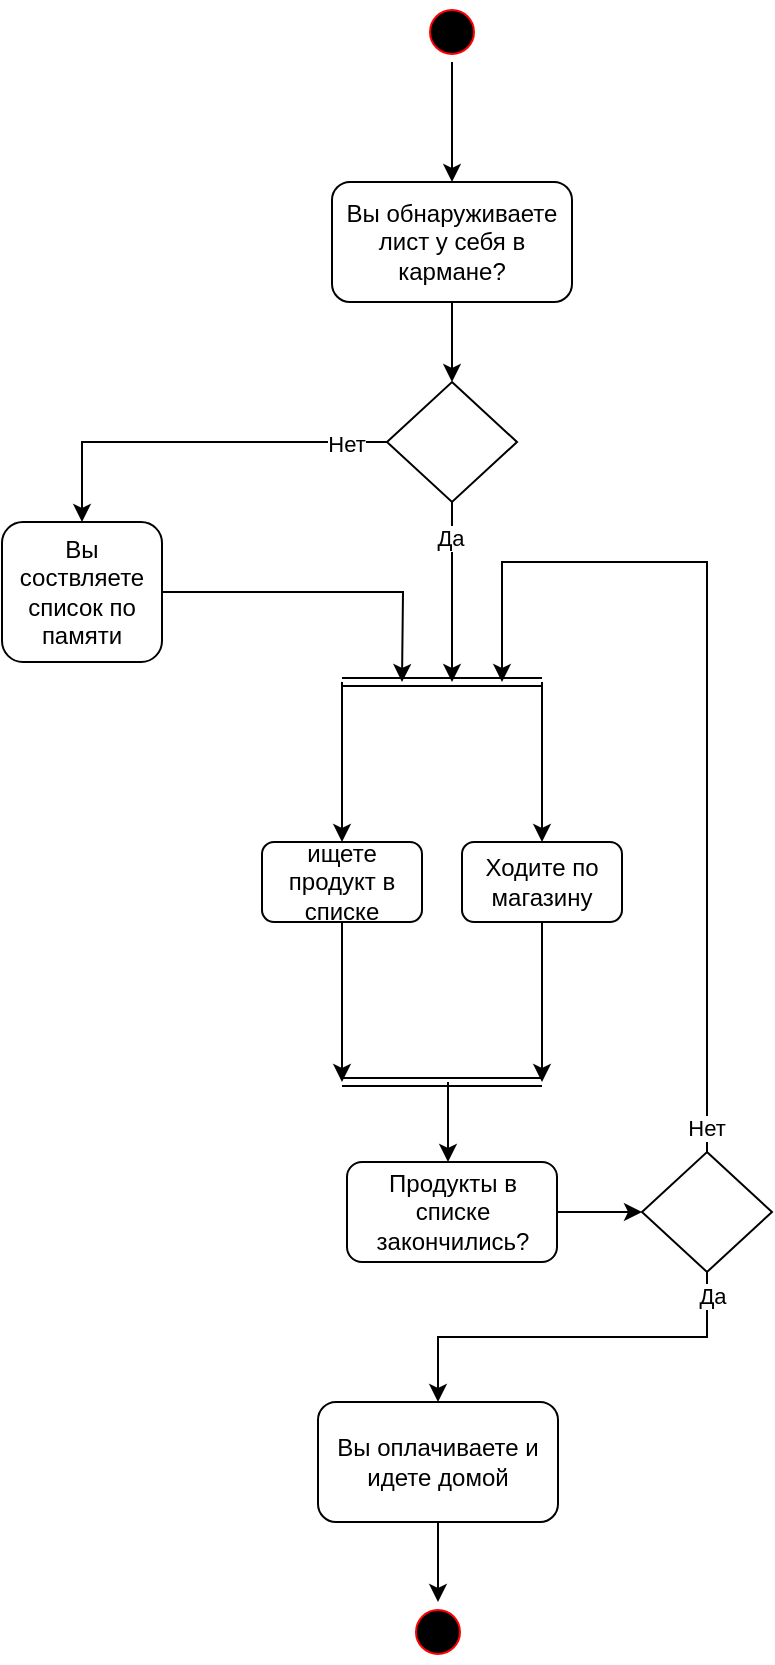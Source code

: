 <mxfile version="24.8.0">
  <diagram name="Страница — 1" id="hwKcxrvtUPJVC-z0siP5">
    <mxGraphModel dx="819" dy="474" grid="1" gridSize="10" guides="1" tooltips="1" connect="1" arrows="1" fold="1" page="1" pageScale="1" pageWidth="827" pageHeight="1169" math="0" shadow="0">
      <root>
        <mxCell id="0" />
        <mxCell id="1" parent="0" />
        <mxCell id="OxIXa4cdl6yBEloKggQ3-12" style="edgeStyle=orthogonalEdgeStyle;rounded=0;orthogonalLoop=1;jettySize=auto;html=1;entryX=0.5;entryY=0;entryDx=0;entryDy=0;" edge="1" parent="1" source="OxIXa4cdl6yBEloKggQ3-1" target="OxIXa4cdl6yBEloKggQ3-3">
          <mxGeometry relative="1" as="geometry" />
        </mxCell>
        <mxCell id="OxIXa4cdl6yBEloKggQ3-1" value="" style="ellipse;html=1;shape=startState;fillColor=#000000;strokeColor=#ff0000;" vertex="1" parent="1">
          <mxGeometry x="400" y="160" width="30" height="30" as="geometry" />
        </mxCell>
        <mxCell id="OxIXa4cdl6yBEloKggQ3-6" style="edgeStyle=orthogonalEdgeStyle;rounded=0;orthogonalLoop=1;jettySize=auto;html=1;exitX=0.5;exitY=1;exitDx=0;exitDy=0;" edge="1" parent="1" source="OxIXa4cdl6yBEloKggQ3-3" target="OxIXa4cdl6yBEloKggQ3-5">
          <mxGeometry relative="1" as="geometry" />
        </mxCell>
        <mxCell id="OxIXa4cdl6yBEloKggQ3-3" value="Вы обнаруживаете лист у себя в кармане?" style="rounded=1;whiteSpace=wrap;html=1;" vertex="1" parent="1">
          <mxGeometry x="355" y="250" width="120" height="60" as="geometry" />
        </mxCell>
        <mxCell id="OxIXa4cdl6yBEloKggQ3-7" style="edgeStyle=orthogonalEdgeStyle;rounded=0;orthogonalLoop=1;jettySize=auto;html=1;" edge="1" parent="1" source="OxIXa4cdl6yBEloKggQ3-5">
          <mxGeometry relative="1" as="geometry">
            <mxPoint x="415" y="500" as="targetPoint" />
          </mxGeometry>
        </mxCell>
        <mxCell id="OxIXa4cdl6yBEloKggQ3-8" value="Да" style="edgeLabel;html=1;align=center;verticalAlign=middle;resizable=0;points=[];" vertex="1" connectable="0" parent="OxIXa4cdl6yBEloKggQ3-7">
          <mxGeometry x="-0.602" y="-1" relative="1" as="geometry">
            <mxPoint as="offset" />
          </mxGeometry>
        </mxCell>
        <mxCell id="OxIXa4cdl6yBEloKggQ3-48" style="edgeStyle=orthogonalEdgeStyle;rounded=0;orthogonalLoop=1;jettySize=auto;html=1;exitX=0;exitY=0.5;exitDx=0;exitDy=0;entryX=0.5;entryY=0;entryDx=0;entryDy=0;" edge="1" parent="1" source="OxIXa4cdl6yBEloKggQ3-5" target="OxIXa4cdl6yBEloKggQ3-47">
          <mxGeometry relative="1" as="geometry" />
        </mxCell>
        <mxCell id="OxIXa4cdl6yBEloKggQ3-59" value="Нет" style="edgeLabel;html=1;align=center;verticalAlign=middle;resizable=0;points=[];" vertex="1" connectable="0" parent="OxIXa4cdl6yBEloKggQ3-48">
          <mxGeometry x="-0.782" y="1" relative="1" as="geometry">
            <mxPoint as="offset" />
          </mxGeometry>
        </mxCell>
        <mxCell id="OxIXa4cdl6yBEloKggQ3-5" value="" style="rhombus;whiteSpace=wrap;html=1;" vertex="1" parent="1">
          <mxGeometry x="382.5" y="350" width="65" height="60" as="geometry" />
        </mxCell>
        <mxCell id="OxIXa4cdl6yBEloKggQ3-11" value="" style="shape=link;html=1;rounded=0;" edge="1" parent="1">
          <mxGeometry width="100" relative="1" as="geometry">
            <mxPoint x="360" y="500" as="sourcePoint" />
            <mxPoint x="460" y="500" as="targetPoint" />
          </mxGeometry>
        </mxCell>
        <mxCell id="OxIXa4cdl6yBEloKggQ3-16" value="" style="endArrow=classic;html=1;rounded=0;entryX=0.5;entryY=0;entryDx=0;entryDy=0;" edge="1" parent="1" target="OxIXa4cdl6yBEloKggQ3-24">
          <mxGeometry width="50" height="50" relative="1" as="geometry">
            <mxPoint x="460" y="500" as="sourcePoint" />
            <mxPoint x="460" y="570" as="targetPoint" />
          </mxGeometry>
        </mxCell>
        <mxCell id="OxIXa4cdl6yBEloKggQ3-17" value="" style="endArrow=classic;html=1;rounded=0;entryX=0.5;entryY=0;entryDx=0;entryDy=0;" edge="1" parent="1" target="OxIXa4cdl6yBEloKggQ3-21">
          <mxGeometry width="50" height="50" relative="1" as="geometry">
            <mxPoint x="360" y="500" as="sourcePoint" />
            <mxPoint x="360" y="570" as="targetPoint" />
          </mxGeometry>
        </mxCell>
        <mxCell id="OxIXa4cdl6yBEloKggQ3-18" value="" style="shape=link;html=1;rounded=0;" edge="1" parent="1">
          <mxGeometry width="100" relative="1" as="geometry">
            <mxPoint x="360" y="700" as="sourcePoint" />
            <mxPoint x="460" y="700" as="targetPoint" />
          </mxGeometry>
        </mxCell>
        <mxCell id="OxIXa4cdl6yBEloKggQ3-19" value="" style="endArrow=classic;html=1;rounded=0;exitX=0.5;exitY=1;exitDx=0;exitDy=0;" edge="1" parent="1" source="OxIXa4cdl6yBEloKggQ3-24">
          <mxGeometry width="50" height="50" relative="1" as="geometry">
            <mxPoint x="455" y="630" as="sourcePoint" />
            <mxPoint x="460" y="700" as="targetPoint" />
          </mxGeometry>
        </mxCell>
        <mxCell id="OxIXa4cdl6yBEloKggQ3-20" value="" style="endArrow=classic;html=1;rounded=0;exitX=0.5;exitY=1;exitDx=0;exitDy=0;" edge="1" parent="1" source="OxIXa4cdl6yBEloKggQ3-21">
          <mxGeometry width="50" height="50" relative="1" as="geometry">
            <mxPoint x="355" y="630" as="sourcePoint" />
            <mxPoint x="360" y="700" as="targetPoint" />
          </mxGeometry>
        </mxCell>
        <mxCell id="OxIXa4cdl6yBEloKggQ3-21" value="ищете продукт в списке" style="rounded=1;whiteSpace=wrap;html=1;" vertex="1" parent="1">
          <mxGeometry x="320" y="580" width="80" height="40" as="geometry" />
        </mxCell>
        <mxCell id="OxIXa4cdl6yBEloKggQ3-24" value="Ходите по магазину" style="rounded=1;whiteSpace=wrap;html=1;" vertex="1" parent="1">
          <mxGeometry x="420" y="580" width="80" height="40" as="geometry" />
        </mxCell>
        <mxCell id="OxIXa4cdl6yBEloKggQ3-30" style="edgeStyle=orthogonalEdgeStyle;rounded=0;orthogonalLoop=1;jettySize=auto;html=1;entryX=0;entryY=0.5;entryDx=0;entryDy=0;" edge="1" parent="1" source="OxIXa4cdl6yBEloKggQ3-25" target="OxIXa4cdl6yBEloKggQ3-29">
          <mxGeometry relative="1" as="geometry" />
        </mxCell>
        <mxCell id="OxIXa4cdl6yBEloKggQ3-25" value="Продукты в списке закончились?" style="rounded=1;whiteSpace=wrap;html=1;" vertex="1" parent="1">
          <mxGeometry x="362.5" y="740" width="105" height="50" as="geometry" />
        </mxCell>
        <mxCell id="OxIXa4cdl6yBEloKggQ3-27" value="" style="endArrow=classic;html=1;rounded=0;" edge="1" parent="1">
          <mxGeometry width="50" height="50" relative="1" as="geometry">
            <mxPoint x="413" y="700" as="sourcePoint" />
            <mxPoint x="413" y="740" as="targetPoint" />
          </mxGeometry>
        </mxCell>
        <mxCell id="OxIXa4cdl6yBEloKggQ3-34" style="edgeStyle=orthogonalEdgeStyle;rounded=0;orthogonalLoop=1;jettySize=auto;html=1;exitX=0.5;exitY=1;exitDx=0;exitDy=0;entryX=0.5;entryY=0;entryDx=0;entryDy=0;" edge="1" parent="1" source="OxIXa4cdl6yBEloKggQ3-29" target="OxIXa4cdl6yBEloKggQ3-38">
          <mxGeometry relative="1" as="geometry">
            <mxPoint x="410" y="860" as="targetPoint" />
          </mxGeometry>
        </mxCell>
        <mxCell id="OxIXa4cdl6yBEloKggQ3-37" value="Да" style="edgeLabel;html=1;align=center;verticalAlign=middle;resizable=0;points=[];" vertex="1" connectable="0" parent="OxIXa4cdl6yBEloKggQ3-34">
          <mxGeometry x="-0.882" y="2" relative="1" as="geometry">
            <mxPoint as="offset" />
          </mxGeometry>
        </mxCell>
        <mxCell id="OxIXa4cdl6yBEloKggQ3-60" style="edgeStyle=orthogonalEdgeStyle;rounded=0;orthogonalLoop=1;jettySize=auto;html=1;exitX=0.5;exitY=0;exitDx=0;exitDy=0;" edge="1" parent="1" source="OxIXa4cdl6yBEloKggQ3-29">
          <mxGeometry relative="1" as="geometry">
            <mxPoint x="440" y="500" as="targetPoint" />
            <Array as="points">
              <mxPoint x="542" y="440" />
              <mxPoint x="440" y="440" />
            </Array>
          </mxGeometry>
        </mxCell>
        <mxCell id="OxIXa4cdl6yBEloKggQ3-62" value="Нет" style="edgeLabel;html=1;align=center;verticalAlign=middle;resizable=0;points=[];" vertex="1" connectable="0" parent="OxIXa4cdl6yBEloKggQ3-60">
          <mxGeometry x="-0.946" y="1" relative="1" as="geometry">
            <mxPoint as="offset" />
          </mxGeometry>
        </mxCell>
        <mxCell id="OxIXa4cdl6yBEloKggQ3-29" value="" style="rhombus;whiteSpace=wrap;html=1;" vertex="1" parent="1">
          <mxGeometry x="510" y="735" width="65" height="60" as="geometry" />
        </mxCell>
        <mxCell id="OxIXa4cdl6yBEloKggQ3-39" style="edgeStyle=orthogonalEdgeStyle;rounded=0;orthogonalLoop=1;jettySize=auto;html=1;" edge="1" parent="1" source="OxIXa4cdl6yBEloKggQ3-38">
          <mxGeometry relative="1" as="geometry">
            <mxPoint x="408" y="960" as="targetPoint" />
          </mxGeometry>
        </mxCell>
        <mxCell id="OxIXa4cdl6yBEloKggQ3-38" value="Вы оплачиваете и идете домой" style="rounded=1;whiteSpace=wrap;html=1;" vertex="1" parent="1">
          <mxGeometry x="348" y="860" width="120" height="60" as="geometry" />
        </mxCell>
        <mxCell id="OxIXa4cdl6yBEloKggQ3-42" value="" style="ellipse;html=1;shape=startState;fillColor=#000000;strokeColor=#ff0000;" vertex="1" parent="1">
          <mxGeometry x="393" y="960" width="30" height="30" as="geometry" />
        </mxCell>
        <mxCell id="OxIXa4cdl6yBEloKggQ3-61" style="edgeStyle=orthogonalEdgeStyle;rounded=0;orthogonalLoop=1;jettySize=auto;html=1;exitX=1;exitY=0.5;exitDx=0;exitDy=0;" edge="1" parent="1" source="OxIXa4cdl6yBEloKggQ3-47">
          <mxGeometry relative="1" as="geometry">
            <mxPoint x="390" y="500" as="targetPoint" />
          </mxGeometry>
        </mxCell>
        <mxCell id="OxIXa4cdl6yBEloKggQ3-47" value="Вы соствляете список по памяти" style="rounded=1;whiteSpace=wrap;html=1;" vertex="1" parent="1">
          <mxGeometry x="190" y="420" width="80" height="70" as="geometry" />
        </mxCell>
      </root>
    </mxGraphModel>
  </diagram>
</mxfile>
